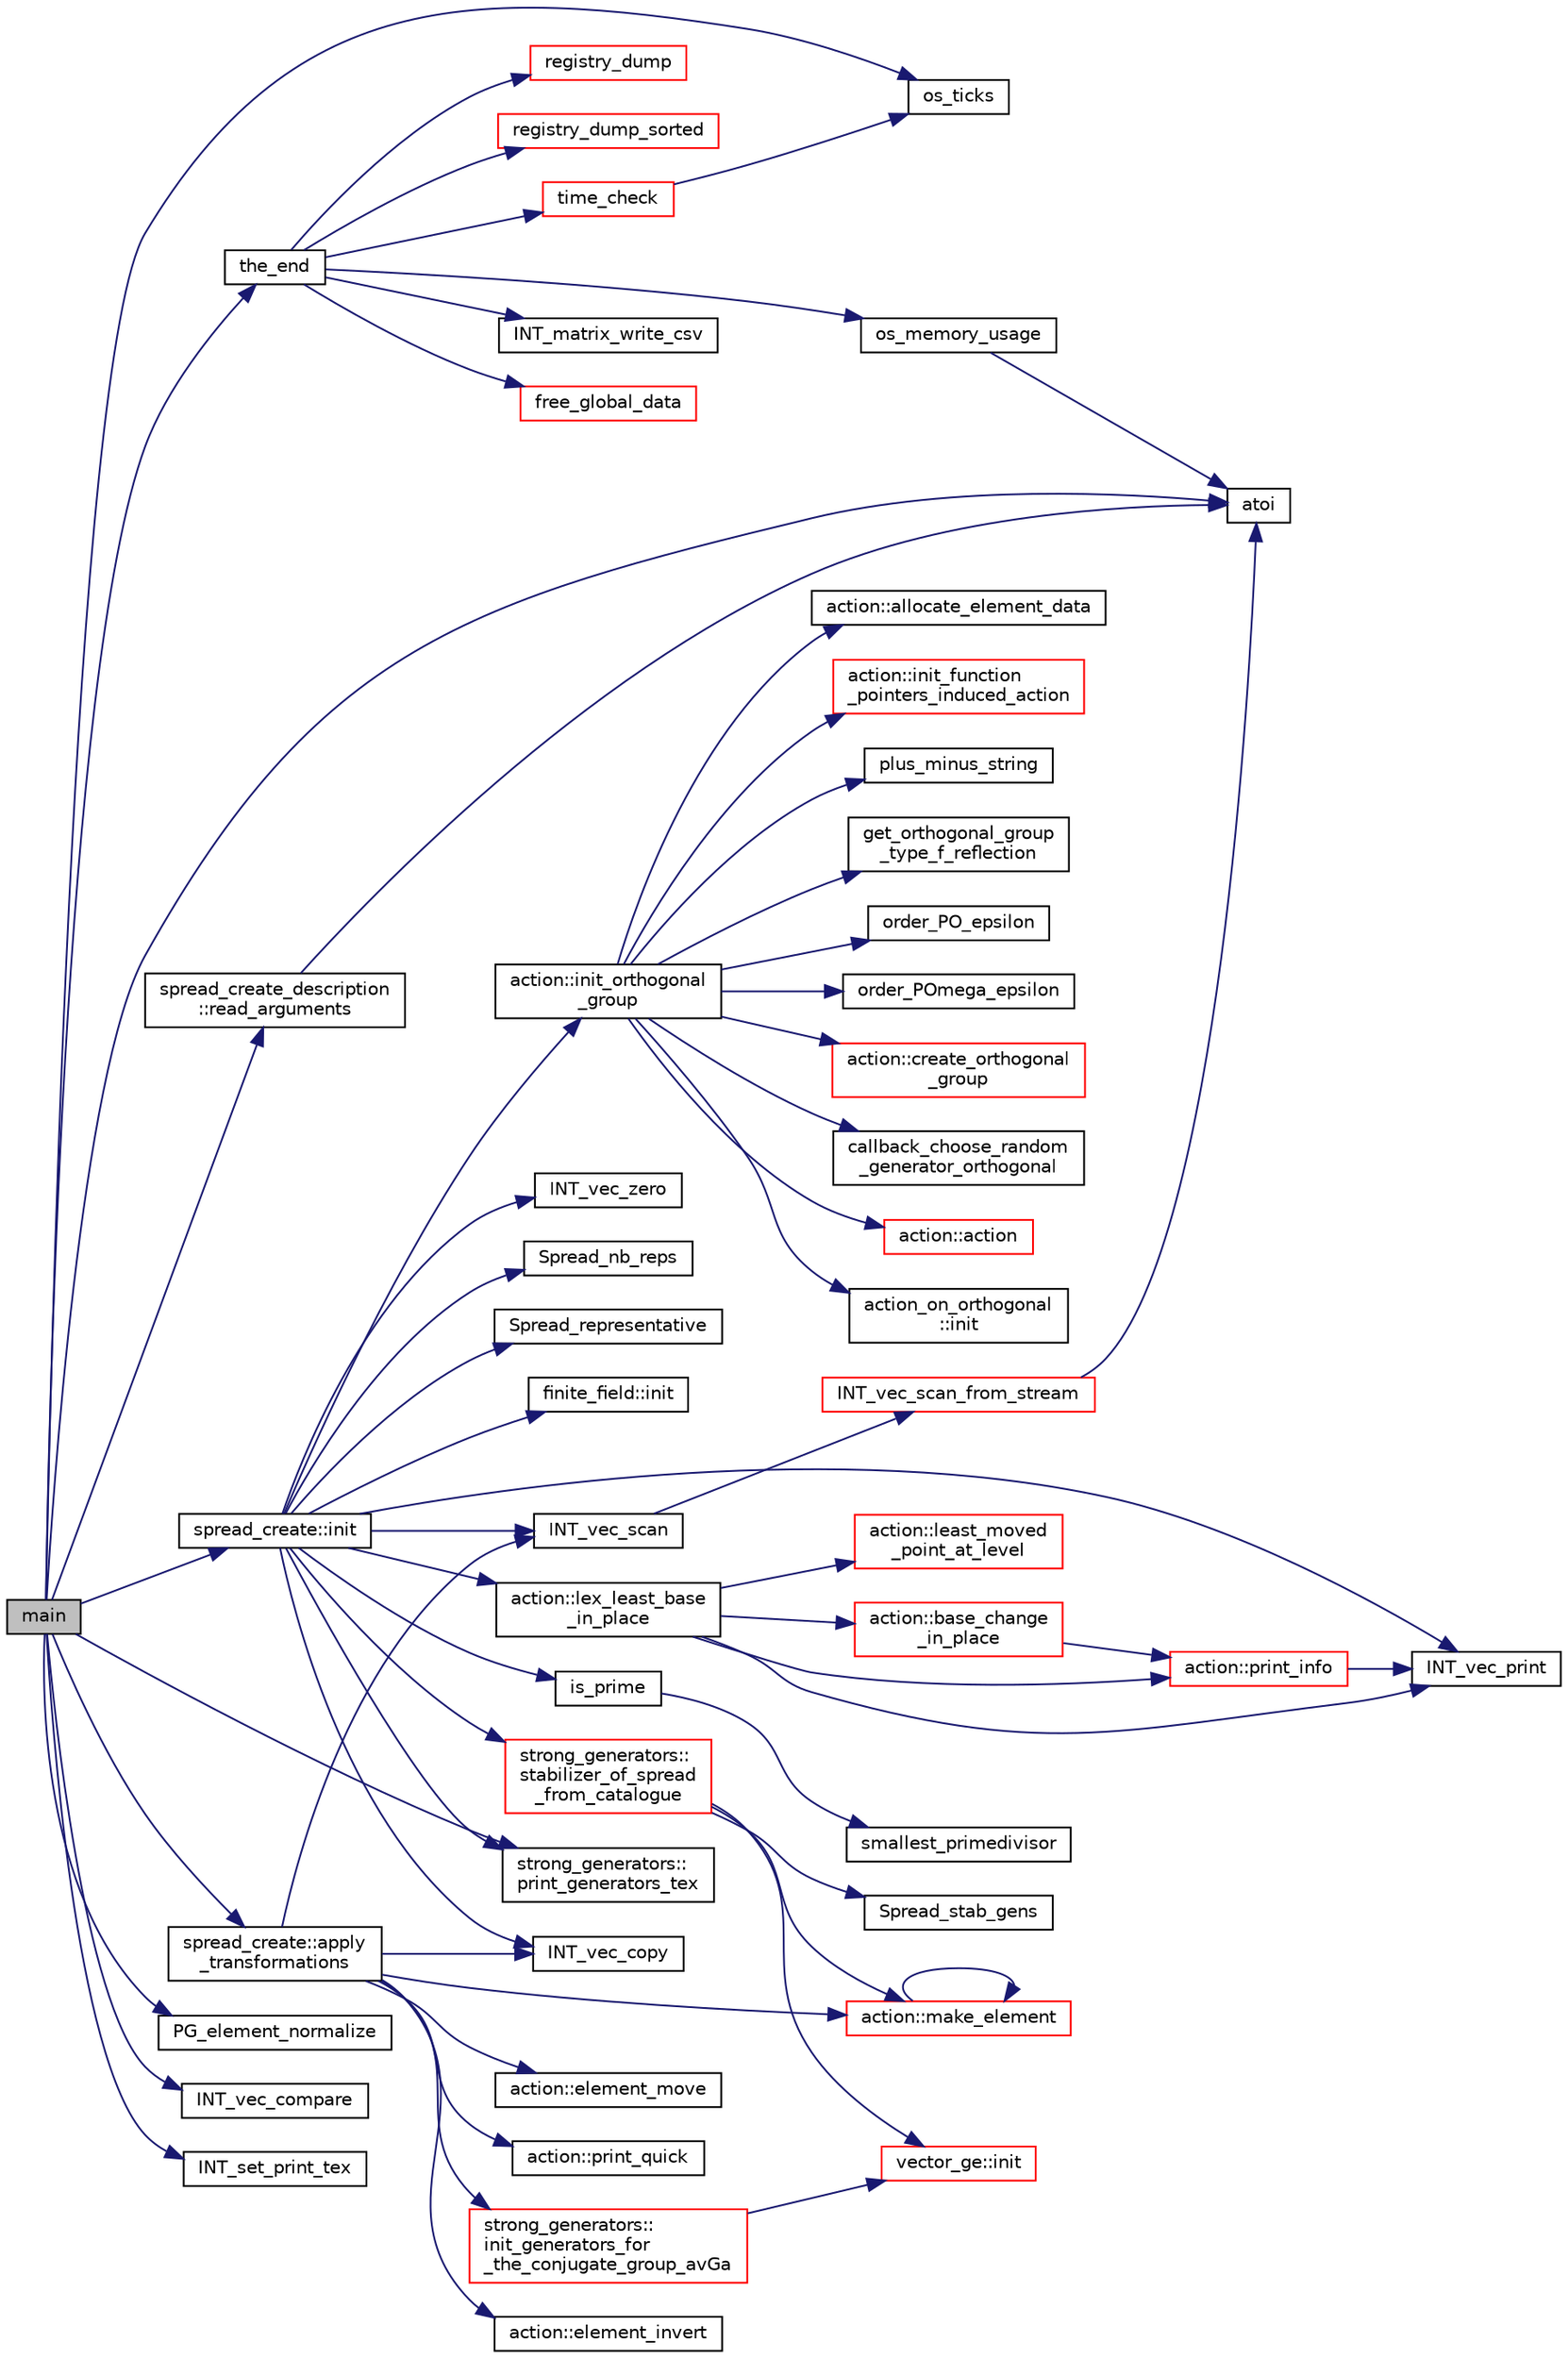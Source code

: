 digraph "main"
{
  edge [fontname="Helvetica",fontsize="10",labelfontname="Helvetica",labelfontsize="10"];
  node [fontname="Helvetica",fontsize="10",shape=record];
  rankdir="LR";
  Node0 [label="main",height=0.2,width=0.4,color="black", fillcolor="grey75", style="filled", fontcolor="black"];
  Node0 -> Node1 [color="midnightblue",fontsize="10",style="solid",fontname="Helvetica"];
  Node1 [label="os_ticks",height=0.2,width=0.4,color="black", fillcolor="white", style="filled",URL="$d5/db4/io__and__os_8h.html#a3da6d2b09e35d569adb7101dffcb5224"];
  Node0 -> Node2 [color="midnightblue",fontsize="10",style="solid",fontname="Helvetica"];
  Node2 [label="atoi",height=0.2,width=0.4,color="black", fillcolor="white", style="filled",URL="$d9/d60/discreta_8h.html#ad0ac71cbcb495289e474437d6b7d7fac"];
  Node0 -> Node3 [color="midnightblue",fontsize="10",style="solid",fontname="Helvetica"];
  Node3 [label="spread_create_description\l::read_arguments",height=0.2,width=0.4,color="black", fillcolor="white", style="filled",URL="$d0/df6/classspread__create__description.html#adc46e94914668a633598ef2b4ac61d90"];
  Node3 -> Node2 [color="midnightblue",fontsize="10",style="solid",fontname="Helvetica"];
  Node0 -> Node4 [color="midnightblue",fontsize="10",style="solid",fontname="Helvetica"];
  Node4 [label="spread_create::init",height=0.2,width=0.4,color="black", fillcolor="white", style="filled",URL="$de/d97/classspread__create.html#ae3c6630d33160e48a584c21a4f4a6209"];
  Node4 -> Node5 [color="midnightblue",fontsize="10",style="solid",fontname="Helvetica"];
  Node5 [label="finite_field::init",height=0.2,width=0.4,color="black", fillcolor="white", style="filled",URL="$df/d5a/classfinite__field.html#a13e75e8165b27464935b50368ee8313c"];
  Node4 -> Node6 [color="midnightblue",fontsize="10",style="solid",fontname="Helvetica"];
  Node6 [label="is_prime",height=0.2,width=0.4,color="black", fillcolor="white", style="filled",URL="$de/dc5/algebra__and__number__theory_8h.html#ac98a0478ba82b9568613df1c8df7e3b8"];
  Node6 -> Node7 [color="midnightblue",fontsize="10",style="solid",fontname="Helvetica"];
  Node7 [label="smallest_primedivisor",height=0.2,width=0.4,color="black", fillcolor="white", style="filled",URL="$df/dda/number__theory_8_c.html#a89238384b70e5f0f19ac179ca88d468d"];
  Node4 -> Node8 [color="midnightblue",fontsize="10",style="solid",fontname="Helvetica"];
  Node8 [label="action::init_orthogonal\l_group",height=0.2,width=0.4,color="black", fillcolor="white", style="filled",URL="$d2/d86/classaction.html#a2cfe124956ed67d8b7a927bb44847cc2"];
  Node8 -> Node9 [color="midnightblue",fontsize="10",style="solid",fontname="Helvetica"];
  Node9 [label="action::action",height=0.2,width=0.4,color="red", fillcolor="white", style="filled",URL="$d2/d86/classaction.html#a108adb38ad362aeb55cf40b9de38bb16"];
  Node8 -> Node14 [color="midnightblue",fontsize="10",style="solid",fontname="Helvetica"];
  Node14 [label="action_on_orthogonal\l::init",height=0.2,width=0.4,color="black", fillcolor="white", style="filled",URL="$dc/d87/classaction__on__orthogonal.html#a5d66e1b51f4c836e358401dce9ed4ee6"];
  Node8 -> Node15 [color="midnightblue",fontsize="10",style="solid",fontname="Helvetica"];
  Node15 [label="action::allocate_element_data",height=0.2,width=0.4,color="black", fillcolor="white", style="filled",URL="$d2/d86/classaction.html#adc5f98db8315bfd17fcd2fbb437d8f60"];
  Node8 -> Node16 [color="midnightblue",fontsize="10",style="solid",fontname="Helvetica"];
  Node16 [label="action::init_function\l_pointers_induced_action",height=0.2,width=0.4,color="red", fillcolor="white", style="filled",URL="$d2/d86/classaction.html#a3b9287d084b24f7a3b9532a7589c58de"];
  Node8 -> Node477 [color="midnightblue",fontsize="10",style="solid",fontname="Helvetica"];
  Node477 [label="plus_minus_string",height=0.2,width=0.4,color="black", fillcolor="white", style="filled",URL="$d5/db4/io__and__os_8h.html#a9f5fa1b143db5ba897f3e3cc0dda146d"];
  Node8 -> Node478 [color="midnightblue",fontsize="10",style="solid",fontname="Helvetica"];
  Node478 [label="get_orthogonal_group\l_type_f_reflection",height=0.2,width=0.4,color="black", fillcolor="white", style="filled",URL="$d5/d90/action__global_8_c.html#a50f15f51a8bbf773e6d3b3ac3ddbf861"];
  Node8 -> Node479 [color="midnightblue",fontsize="10",style="solid",fontname="Helvetica"];
  Node479 [label="order_PO_epsilon",height=0.2,width=0.4,color="black", fillcolor="white", style="filled",URL="$d4/d67/geometry_8h.html#accb4a5b687f3a8d953d08f20dbd2259d"];
  Node8 -> Node480 [color="midnightblue",fontsize="10",style="solid",fontname="Helvetica"];
  Node480 [label="order_POmega_epsilon",height=0.2,width=0.4,color="black", fillcolor="white", style="filled",URL="$d4/d67/geometry_8h.html#ad142560d457a06003b118cf0008201e6"];
  Node8 -> Node481 [color="midnightblue",fontsize="10",style="solid",fontname="Helvetica"];
  Node481 [label="action::create_orthogonal\l_group",height=0.2,width=0.4,color="red", fillcolor="white", style="filled",URL="$d2/d86/classaction.html#a9ec9857e52b35c91c52964a1c5701128"];
  Node8 -> Node540 [color="midnightblue",fontsize="10",style="solid",fontname="Helvetica"];
  Node540 [label="callback_choose_random\l_generator_orthogonal",height=0.2,width=0.4,color="black", fillcolor="white", style="filled",URL="$d5/d90/action__global_8_c.html#ad86b3215267294277dddd93943dafaf7"];
  Node4 -> Node541 [color="midnightblue",fontsize="10",style="solid",fontname="Helvetica"];
  Node541 [label="action::lex_least_base\l_in_place",height=0.2,width=0.4,color="black", fillcolor="white", style="filled",URL="$d2/d86/classaction.html#a24c460a91daf89ab1994a4160623ccb4"];
  Node541 -> Node21 [color="midnightblue",fontsize="10",style="solid",fontname="Helvetica"];
  Node21 [label="INT_vec_print",height=0.2,width=0.4,color="black", fillcolor="white", style="filled",URL="$df/dbf/sajeeb_8_c.html#a79a5901af0b47dd0d694109543c027fe"];
  Node541 -> Node492 [color="midnightblue",fontsize="10",style="solid",fontname="Helvetica"];
  Node492 [label="action::print_info",height=0.2,width=0.4,color="red", fillcolor="white", style="filled",URL="$d2/d86/classaction.html#a6f89e493e5c5a32e5c3b8963d438ce86"];
  Node492 -> Node21 [color="midnightblue",fontsize="10",style="solid",fontname="Helvetica"];
  Node541 -> Node542 [color="midnightblue",fontsize="10",style="solid",fontname="Helvetica"];
  Node542 [label="action::least_moved\l_point_at_level",height=0.2,width=0.4,color="red", fillcolor="white", style="filled",URL="$d2/d86/classaction.html#ade162671419b094bb4af3cf4bd59c4e2"];
  Node541 -> Node544 [color="midnightblue",fontsize="10",style="solid",fontname="Helvetica"];
  Node544 [label="action::base_change\l_in_place",height=0.2,width=0.4,color="red", fillcolor="white", style="filled",URL="$d2/d86/classaction.html#a035960aa89ff1aec59f868c15fc63d50"];
  Node544 -> Node492 [color="midnightblue",fontsize="10",style="solid",fontname="Helvetica"];
  Node4 -> Node21 [color="midnightblue",fontsize="10",style="solid",fontname="Helvetica"];
  Node4 -> Node547 [color="midnightblue",fontsize="10",style="solid",fontname="Helvetica"];
  Node547 [label="INT_vec_scan",height=0.2,width=0.4,color="black", fillcolor="white", style="filled",URL="$d5/db4/io__and__os_8h.html#a9aa706d3f0c3bb83182eed9ab9747582"];
  Node547 -> Node548 [color="midnightblue",fontsize="10",style="solid",fontname="Helvetica"];
  Node548 [label="INT_vec_scan_from_stream",height=0.2,width=0.4,color="red", fillcolor="white", style="filled",URL="$d4/d74/util_8_c.html#a7dc639ea3d5da900adb978c9322353a7"];
  Node548 -> Node2 [color="midnightblue",fontsize="10",style="solid",fontname="Helvetica"];
  Node4 -> Node97 [color="midnightblue",fontsize="10",style="solid",fontname="Helvetica"];
  Node97 [label="INT_vec_zero",height=0.2,width=0.4,color="black", fillcolor="white", style="filled",URL="$df/dbf/sajeeb_8_c.html#aa8c9c7977203577026080f546fe4980f"];
  Node4 -> Node550 [color="midnightblue",fontsize="10",style="solid",fontname="Helvetica"];
  Node550 [label="Spread_nb_reps",height=0.2,width=0.4,color="black", fillcolor="white", style="filled",URL="$d7/d94/data_8_c.html#a88e9ae9b8ea4883b3d348e4839a06927"];
  Node4 -> Node551 [color="midnightblue",fontsize="10",style="solid",fontname="Helvetica"];
  Node551 [label="Spread_representative",height=0.2,width=0.4,color="black", fillcolor="white", style="filled",URL="$d7/d94/data_8_c.html#a962ffb13d02d70c2208283d2cfa4c75f"];
  Node4 -> Node64 [color="midnightblue",fontsize="10",style="solid",fontname="Helvetica"];
  Node64 [label="INT_vec_copy",height=0.2,width=0.4,color="black", fillcolor="white", style="filled",URL="$df/dbf/sajeeb_8_c.html#ac2d875e27e009af6ec04d17254d11075"];
  Node4 -> Node552 [color="midnightblue",fontsize="10",style="solid",fontname="Helvetica"];
  Node552 [label="strong_generators::\lstabilizer_of_spread\l_from_catalogue",height=0.2,width=0.4,color="red", fillcolor="white", style="filled",URL="$dc/d09/classstrong__generators.html#aedcc0f18e04cb4190e78d11f1c4b29dd"];
  Node552 -> Node553 [color="midnightblue",fontsize="10",style="solid",fontname="Helvetica"];
  Node553 [label="Spread_stab_gens",height=0.2,width=0.4,color="black", fillcolor="white", style="filled",URL="$d7/d94/data_8_c.html#a13a58bfbb0cf53e132d77d9997f8b271"];
  Node552 -> Node373 [color="midnightblue",fontsize="10",style="solid",fontname="Helvetica"];
  Node373 [label="vector_ge::init",height=0.2,width=0.4,color="red", fillcolor="white", style="filled",URL="$d4/d6e/classvector__ge.html#afe1d6befd1f1501e6be34afbaa9d30a8"];
  Node552 -> Node102 [color="midnightblue",fontsize="10",style="solid",fontname="Helvetica"];
  Node102 [label="action::make_element",height=0.2,width=0.4,color="red", fillcolor="white", style="filled",URL="$d2/d86/classaction.html#a920fa2a27583fb60bae10e7b282cdd1d"];
  Node102 -> Node102 [color="midnightblue",fontsize="10",style="solid",fontname="Helvetica"];
  Node4 -> Node558 [color="midnightblue",fontsize="10",style="solid",fontname="Helvetica"];
  Node558 [label="strong_generators::\lprint_generators_tex",height=0.2,width=0.4,color="black", fillcolor="white", style="filled",URL="$dc/d09/classstrong__generators.html#a5ec5e1048119097985c01a56f427d873"];
  Node0 -> Node559 [color="midnightblue",fontsize="10",style="solid",fontname="Helvetica"];
  Node559 [label="spread_create::apply\l_transformations",height=0.2,width=0.4,color="black", fillcolor="white", style="filled",URL="$de/d97/classspread__create.html#af324e4219cba2572fec394ef40e9ee88"];
  Node559 -> Node547 [color="midnightblue",fontsize="10",style="solid",fontname="Helvetica"];
  Node559 -> Node102 [color="midnightblue",fontsize="10",style="solid",fontname="Helvetica"];
  Node559 -> Node43 [color="midnightblue",fontsize="10",style="solid",fontname="Helvetica"];
  Node43 [label="action::element_invert",height=0.2,width=0.4,color="black", fillcolor="white", style="filled",URL="$d2/d86/classaction.html#aa4bd01e338497714586636751fcef436"];
  Node559 -> Node30 [color="midnightblue",fontsize="10",style="solid",fontname="Helvetica"];
  Node30 [label="action::element_move",height=0.2,width=0.4,color="black", fillcolor="white", style="filled",URL="$d2/d86/classaction.html#a550947491bbb534d3d7951f50198a874"];
  Node559 -> Node560 [color="midnightblue",fontsize="10",style="solid",fontname="Helvetica"];
  Node560 [label="action::print_quick",height=0.2,width=0.4,color="black", fillcolor="white", style="filled",URL="$d2/d86/classaction.html#ac38aba22570e8a6ae919e4179a6785e2"];
  Node559 -> Node64 [color="midnightblue",fontsize="10",style="solid",fontname="Helvetica"];
  Node559 -> Node561 [color="midnightblue",fontsize="10",style="solid",fontname="Helvetica"];
  Node561 [label="strong_generators::\linit_generators_for\l_the_conjugate_group_avGa",height=0.2,width=0.4,color="red", fillcolor="white", style="filled",URL="$dc/d09/classstrong__generators.html#afc51616fda5a1814d0671585a28cd718"];
  Node561 -> Node373 [color="midnightblue",fontsize="10",style="solid",fontname="Helvetica"];
  Node0 -> Node157 [color="midnightblue",fontsize="10",style="solid",fontname="Helvetica"];
  Node157 [label="PG_element_normalize",height=0.2,width=0.4,color="black", fillcolor="white", style="filled",URL="$d4/d67/geometry_8h.html#a5a4c3c1158bad6bab0d786c616bd0996"];
  Node0 -> Node91 [color="midnightblue",fontsize="10",style="solid",fontname="Helvetica"];
  Node91 [label="INT_vec_compare",height=0.2,width=0.4,color="black", fillcolor="white", style="filled",URL="$d5/de2/foundations_2data__structures_2data__structures_8h.html#ac1a17fca23fb4a338aef8547a4c2fded"];
  Node0 -> Node567 [color="midnightblue",fontsize="10",style="solid",fontname="Helvetica"];
  Node567 [label="INT_set_print_tex",height=0.2,width=0.4,color="black", fillcolor="white", style="filled",URL="$d5/db4/io__and__os_8h.html#adad0666de5d38c0caa4769f9f4756c0b"];
  Node0 -> Node558 [color="midnightblue",fontsize="10",style="solid",fontname="Helvetica"];
  Node0 -> Node323 [color="midnightblue",fontsize="10",style="solid",fontname="Helvetica"];
  Node323 [label="the_end",height=0.2,width=0.4,color="black", fillcolor="white", style="filled",URL="$d9/d60/discreta_8h.html#a3ebbd3ccb665a9f78deaa7408577b60c"];
  Node323 -> Node324 [color="midnightblue",fontsize="10",style="solid",fontname="Helvetica"];
  Node324 [label="free_global_data",height=0.2,width=0.4,color="red", fillcolor="white", style="filled",URL="$d3/dfb/discreta__global_8_c.html#a6bd9eb050090f8cf1e92db88a459cc28"];
  Node323 -> Node327 [color="midnightblue",fontsize="10",style="solid",fontname="Helvetica"];
  Node327 [label="registry_dump",height=0.2,width=0.4,color="red", fillcolor="white", style="filled",URL="$d5/db4/io__and__os_8h.html#a8ad65cbe10865661e8bafd6be2164955"];
  Node323 -> Node335 [color="midnightblue",fontsize="10",style="solid",fontname="Helvetica"];
  Node335 [label="registry_dump_sorted",height=0.2,width=0.4,color="red", fillcolor="white", style="filled",URL="$d5/db4/io__and__os_8h.html#aa28c9ee8650332ad2d526d5eb4fae48e"];
  Node323 -> Node342 [color="midnightblue",fontsize="10",style="solid",fontname="Helvetica"];
  Node342 [label="time_check",height=0.2,width=0.4,color="red", fillcolor="white", style="filled",URL="$d9/d60/discreta_8h.html#a04d64356f0c7cb798e55daec998c527e"];
  Node342 -> Node1 [color="midnightblue",fontsize="10",style="solid",fontname="Helvetica"];
  Node323 -> Node346 [color="midnightblue",fontsize="10",style="solid",fontname="Helvetica"];
  Node346 [label="os_memory_usage",height=0.2,width=0.4,color="black", fillcolor="white", style="filled",URL="$d5/db4/io__and__os_8h.html#a5d6ab4b80c58e5d8bdb0fd1625709d0b"];
  Node346 -> Node2 [color="midnightblue",fontsize="10",style="solid",fontname="Helvetica"];
  Node323 -> Node347 [color="midnightblue",fontsize="10",style="solid",fontname="Helvetica"];
  Node347 [label="INT_matrix_write_csv",height=0.2,width=0.4,color="black", fillcolor="white", style="filled",URL="$d5/db4/io__and__os_8h.html#a57604af509e1d43e918fd38e5f4ee96f"];
}
